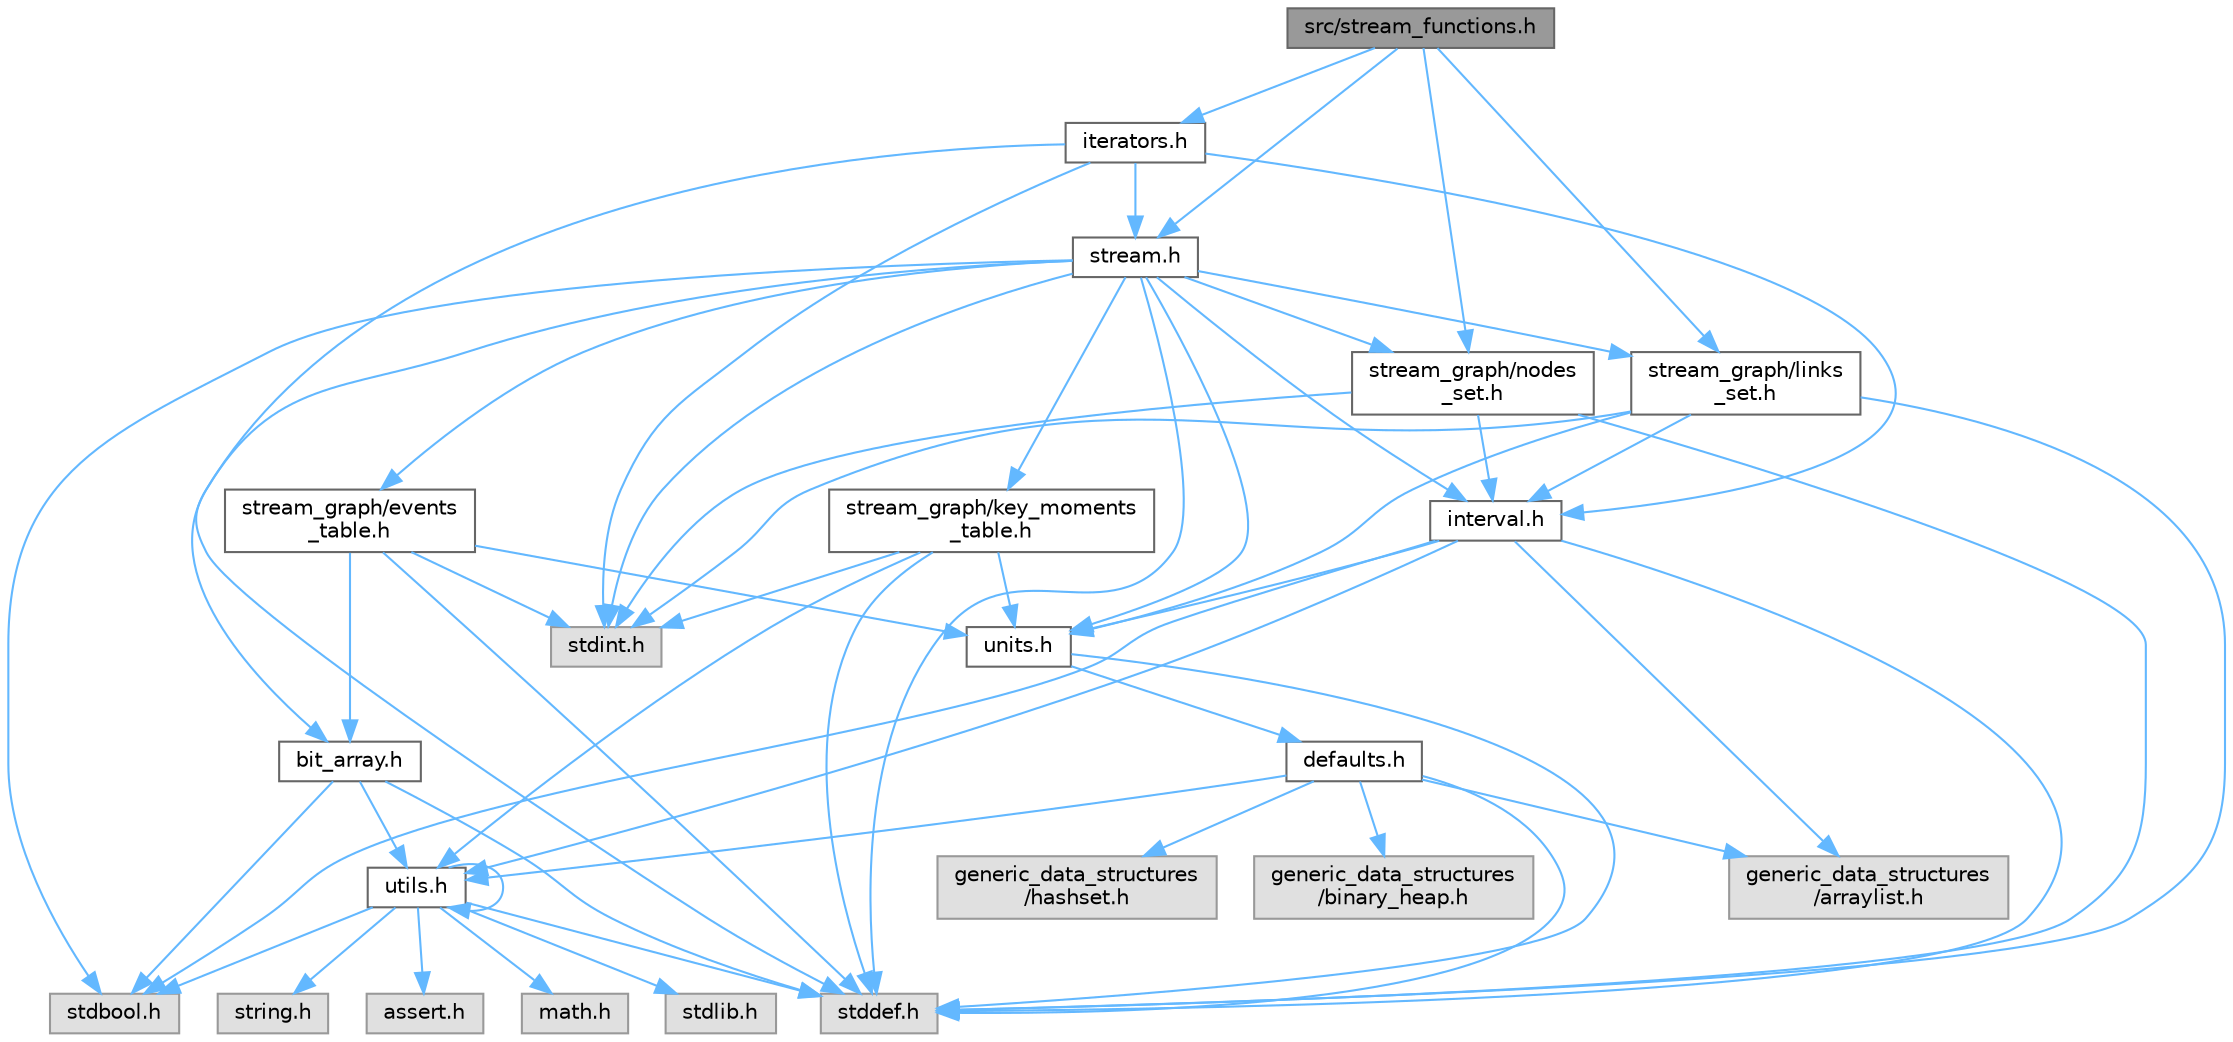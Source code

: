 digraph "src/stream_functions.h"
{
 // LATEX_PDF_SIZE
  bgcolor="transparent";
  edge [fontname=Helvetica,fontsize=10,labelfontname=Helvetica,labelfontsize=10];
  node [fontname=Helvetica,fontsize=10,shape=box,height=0.2,width=0.4];
  Node1 [id="Node000001",label="src/stream_functions.h",height=0.2,width=0.4,color="gray40", fillcolor="grey60", style="filled", fontcolor="black",tooltip="Functions to access the data of a StreamGraph."];
  Node1 -> Node2 [id="edge56_Node000001_Node000002",color="steelblue1",style="solid",tooltip=" "];
  Node2 [id="Node000002",label="iterators.h",height=0.2,width=0.4,color="grey40", fillcolor="white", style="filled",URL="$iterators_8h.html",tooltip="Iterators over nodes, links and time intervals."];
  Node2 -> Node3 [id="edge57_Node000002_Node000003",color="steelblue1",style="solid",tooltip=" "];
  Node3 [id="Node000003",label="interval.h",height=0.2,width=0.4,color="grey40", fillcolor="white", style="filled",URL="$interval_8h_source.html",tooltip=" "];
  Node3 -> Node4 [id="edge58_Node000003_Node000004",color="steelblue1",style="solid",tooltip=" "];
  Node4 [id="Node000004",label="generic_data_structures\l/arraylist.h",height=0.2,width=0.4,color="grey60", fillcolor="#E0E0E0", style="filled",tooltip=" "];
  Node3 -> Node5 [id="edge59_Node000003_Node000005",color="steelblue1",style="solid",tooltip=" "];
  Node5 [id="Node000005",label="units.h",height=0.2,width=0.4,color="grey40", fillcolor="white", style="filled",URL="$units_8h_source.html",tooltip=" "];
  Node5 -> Node6 [id="edge60_Node000005_Node000006",color="steelblue1",style="solid",tooltip=" "];
  Node6 [id="Node000006",label="defaults.h",height=0.2,width=0.4,color="grey40", fillcolor="white", style="filled",URL="$defaults_8h_source.html",tooltip=" "];
  Node6 -> Node4 [id="edge61_Node000006_Node000004",color="steelblue1",style="solid",tooltip=" "];
  Node6 -> Node7 [id="edge62_Node000006_Node000007",color="steelblue1",style="solid",tooltip=" "];
  Node7 [id="Node000007",label="generic_data_structures\l/binary_heap.h",height=0.2,width=0.4,color="grey60", fillcolor="#E0E0E0", style="filled",tooltip=" "];
  Node6 -> Node8 [id="edge63_Node000006_Node000008",color="steelblue1",style="solid",tooltip=" "];
  Node8 [id="Node000008",label="generic_data_structures\l/hashset.h",height=0.2,width=0.4,color="grey60", fillcolor="#E0E0E0", style="filled",tooltip=" "];
  Node6 -> Node9 [id="edge64_Node000006_Node000009",color="steelblue1",style="solid",tooltip=" "];
  Node9 [id="Node000009",label="utils.h",height=0.2,width=0.4,color="grey40", fillcolor="white", style="filled",URL="$utils_8h_source.html",tooltip=" "];
  Node9 -> Node10 [id="edge65_Node000009_Node000010",color="steelblue1",style="solid",tooltip=" "];
  Node10 [id="Node000010",label="assert.h",height=0.2,width=0.4,color="grey60", fillcolor="#E0E0E0", style="filled",tooltip=" "];
  Node9 -> Node11 [id="edge66_Node000009_Node000011",color="steelblue1",style="solid",tooltip=" "];
  Node11 [id="Node000011",label="math.h",height=0.2,width=0.4,color="grey60", fillcolor="#E0E0E0", style="filled",tooltip=" "];
  Node9 -> Node12 [id="edge67_Node000009_Node000012",color="steelblue1",style="solid",tooltip=" "];
  Node12 [id="Node000012",label="stdbool.h",height=0.2,width=0.4,color="grey60", fillcolor="#E0E0E0", style="filled",tooltip=" "];
  Node9 -> Node13 [id="edge68_Node000009_Node000013",color="steelblue1",style="solid",tooltip=" "];
  Node13 [id="Node000013",label="stdlib.h",height=0.2,width=0.4,color="grey60", fillcolor="#E0E0E0", style="filled",tooltip=" "];
  Node9 -> Node9 [id="edge69_Node000009_Node000009",color="steelblue1",style="solid",tooltip=" "];
  Node9 -> Node14 [id="edge70_Node000009_Node000014",color="steelblue1",style="solid",tooltip=" "];
  Node14 [id="Node000014",label="stddef.h",height=0.2,width=0.4,color="grey60", fillcolor="#E0E0E0", style="filled",tooltip=" "];
  Node9 -> Node15 [id="edge71_Node000009_Node000015",color="steelblue1",style="solid",tooltip=" "];
  Node15 [id="Node000015",label="string.h",height=0.2,width=0.4,color="grey60", fillcolor="#E0E0E0", style="filled",tooltip=" "];
  Node6 -> Node14 [id="edge72_Node000006_Node000014",color="steelblue1",style="solid",tooltip=" "];
  Node5 -> Node14 [id="edge73_Node000005_Node000014",color="steelblue1",style="solid",tooltip=" "];
  Node3 -> Node9 [id="edge74_Node000003_Node000009",color="steelblue1",style="solid",tooltip=" "];
  Node3 -> Node12 [id="edge75_Node000003_Node000012",color="steelblue1",style="solid",tooltip=" "];
  Node3 -> Node14 [id="edge76_Node000003_Node000014",color="steelblue1",style="solid",tooltip=" "];
  Node2 -> Node16 [id="edge77_Node000002_Node000016",color="steelblue1",style="solid",tooltip=" "];
  Node16 [id="Node000016",label="stream.h",height=0.2,width=0.4,color="grey40", fillcolor="white", style="filled",URL="$stream_8h.html",tooltip="Create StreamGraph's and manipulate generic Stream's. A StreamGraph is the main data structure to rep..."];
  Node16 -> Node17 [id="edge78_Node000016_Node000017",color="steelblue1",style="solid",tooltip=" "];
  Node17 [id="Node000017",label="bit_array.h",height=0.2,width=0.4,color="grey40", fillcolor="white", style="filled",URL="$bit__array_8h.html",tooltip="A variable length array of bits and functions to manipulate it."];
  Node17 -> Node9 [id="edge79_Node000017_Node000009",color="steelblue1",style="solid",tooltip=" "];
  Node17 -> Node12 [id="edge80_Node000017_Node000012",color="steelblue1",style="solid",tooltip=" "];
  Node17 -> Node14 [id="edge81_Node000017_Node000014",color="steelblue1",style="solid",tooltip=" "];
  Node16 -> Node3 [id="edge82_Node000016_Node000003",color="steelblue1",style="solid",tooltip=" "];
  Node16 -> Node18 [id="edge83_Node000016_Node000018",color="steelblue1",style="solid",tooltip=" "];
  Node18 [id="Node000018",label="stream_graph/events\l_table.h",height=0.2,width=0.4,color="grey40", fillcolor="white", style="filled",URL="$events__table_8h.html",tooltip=" "];
  Node18 -> Node17 [id="edge84_Node000018_Node000017",color="steelblue1",style="solid",tooltip=" "];
  Node18 -> Node5 [id="edge85_Node000018_Node000005",color="steelblue1",style="solid",tooltip=" "];
  Node18 -> Node14 [id="edge86_Node000018_Node000014",color="steelblue1",style="solid",tooltip=" "];
  Node18 -> Node19 [id="edge87_Node000018_Node000019",color="steelblue1",style="solid",tooltip=" "];
  Node19 [id="Node000019",label="stdint.h",height=0.2,width=0.4,color="grey60", fillcolor="#E0E0E0", style="filled",tooltip=" "];
  Node16 -> Node20 [id="edge88_Node000016_Node000020",color="steelblue1",style="solid",tooltip=" "];
  Node20 [id="Node000020",label="stream_graph/key_moments\l_table.h",height=0.2,width=0.4,color="grey40", fillcolor="white", style="filled",URL="$key__moments__table_8h_source.html",tooltip=" "];
  Node20 -> Node5 [id="edge89_Node000020_Node000005",color="steelblue1",style="solid",tooltip=" "];
  Node20 -> Node9 [id="edge90_Node000020_Node000009",color="steelblue1",style="solid",tooltip=" "];
  Node20 -> Node14 [id="edge91_Node000020_Node000014",color="steelblue1",style="solid",tooltip=" "];
  Node20 -> Node19 [id="edge92_Node000020_Node000019",color="steelblue1",style="solid",tooltip=" "];
  Node16 -> Node21 [id="edge93_Node000016_Node000021",color="steelblue1",style="solid",tooltip=" "];
  Node21 [id="Node000021",label="stream_graph/links\l_set.h",height=0.2,width=0.4,color="grey40", fillcolor="white", style="filled",URL="$links__set_8h_source.html",tooltip=" "];
  Node21 -> Node3 [id="edge94_Node000021_Node000003",color="steelblue1",style="solid",tooltip=" "];
  Node21 -> Node5 [id="edge95_Node000021_Node000005",color="steelblue1",style="solid",tooltip=" "];
  Node21 -> Node14 [id="edge96_Node000021_Node000014",color="steelblue1",style="solid",tooltip=" "];
  Node21 -> Node19 [id="edge97_Node000021_Node000019",color="steelblue1",style="solid",tooltip=" "];
  Node16 -> Node22 [id="edge98_Node000016_Node000022",color="steelblue1",style="solid",tooltip=" "];
  Node22 [id="Node000022",label="stream_graph/nodes\l_set.h",height=0.2,width=0.4,color="grey40", fillcolor="white", style="filled",URL="$nodes__set_8h.html",tooltip="A node and a set of nodes of a StreamGraph."];
  Node22 -> Node3 [id="edge99_Node000022_Node000003",color="steelblue1",style="solid",tooltip=" "];
  Node22 -> Node14 [id="edge100_Node000022_Node000014",color="steelblue1",style="solid",tooltip=" "];
  Node22 -> Node19 [id="edge101_Node000022_Node000019",color="steelblue1",style="solid",tooltip=" "];
  Node16 -> Node5 [id="edge102_Node000016_Node000005",color="steelblue1",style="solid",tooltip=" "];
  Node16 -> Node12 [id="edge103_Node000016_Node000012",color="steelblue1",style="solid",tooltip=" "];
  Node16 -> Node14 [id="edge104_Node000016_Node000014",color="steelblue1",style="solid",tooltip=" "];
  Node16 -> Node19 [id="edge105_Node000016_Node000019",color="steelblue1",style="solid",tooltip=" "];
  Node2 -> Node14 [id="edge106_Node000002_Node000014",color="steelblue1",style="solid",tooltip=" "];
  Node2 -> Node19 [id="edge107_Node000002_Node000019",color="steelblue1",style="solid",tooltip=" "];
  Node1 -> Node16 [id="edge108_Node000001_Node000016",color="steelblue1",style="solid",tooltip=" "];
  Node1 -> Node21 [id="edge109_Node000001_Node000021",color="steelblue1",style="solid",tooltip=" "];
  Node1 -> Node22 [id="edge110_Node000001_Node000022",color="steelblue1",style="solid",tooltip=" "];
}
